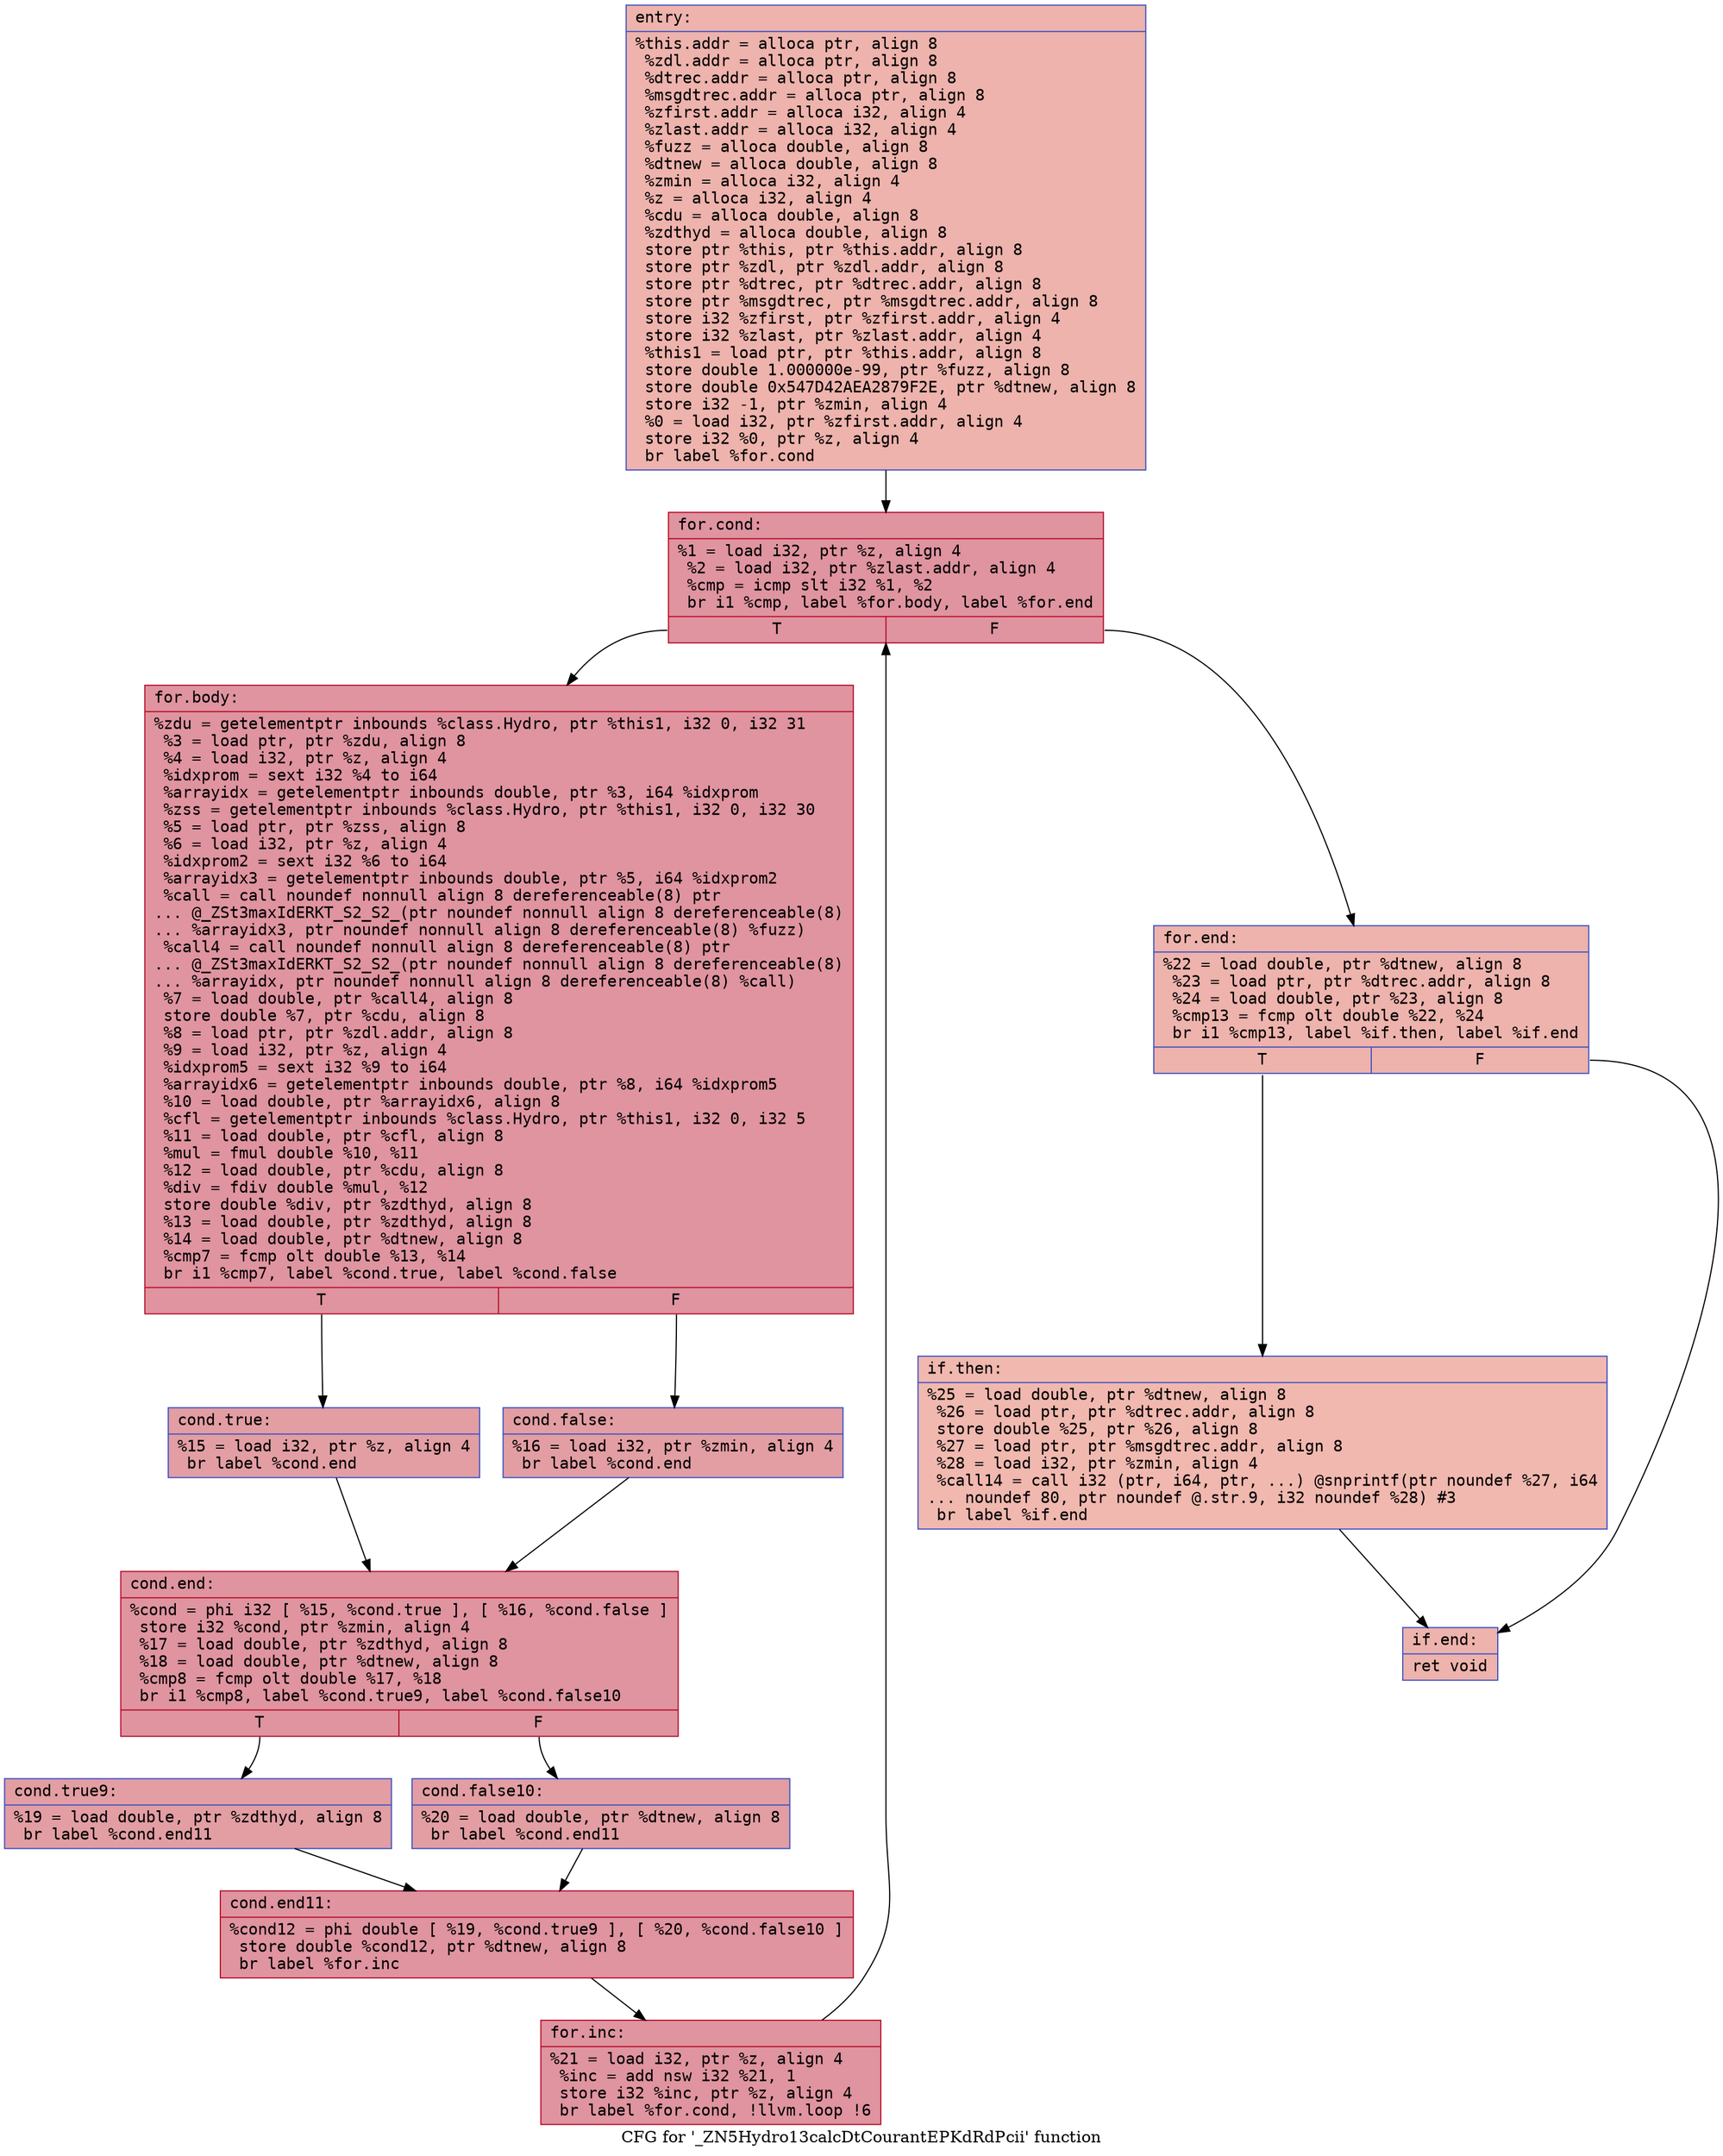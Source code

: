 digraph "CFG for '_ZN5Hydro13calcDtCourantEPKdRdPcii' function" {
	label="CFG for '_ZN5Hydro13calcDtCourantEPKdRdPcii' function";

	Node0x5618698fbb90 [shape=record,color="#3d50c3ff", style=filled, fillcolor="#d6524470" fontname="Courier",label="{entry:\l|  %this.addr = alloca ptr, align 8\l  %zdl.addr = alloca ptr, align 8\l  %dtrec.addr = alloca ptr, align 8\l  %msgdtrec.addr = alloca ptr, align 8\l  %zfirst.addr = alloca i32, align 4\l  %zlast.addr = alloca i32, align 4\l  %fuzz = alloca double, align 8\l  %dtnew = alloca double, align 8\l  %zmin = alloca i32, align 4\l  %z = alloca i32, align 4\l  %cdu = alloca double, align 8\l  %zdthyd = alloca double, align 8\l  store ptr %this, ptr %this.addr, align 8\l  store ptr %zdl, ptr %zdl.addr, align 8\l  store ptr %dtrec, ptr %dtrec.addr, align 8\l  store ptr %msgdtrec, ptr %msgdtrec.addr, align 8\l  store i32 %zfirst, ptr %zfirst.addr, align 4\l  store i32 %zlast, ptr %zlast.addr, align 4\l  %this1 = load ptr, ptr %this.addr, align 8\l  store double 1.000000e-99, ptr %fuzz, align 8\l  store double 0x547D42AEA2879F2E, ptr %dtnew, align 8\l  store i32 -1, ptr %zmin, align 4\l  %0 = load i32, ptr %zfirst.addr, align 4\l  store i32 %0, ptr %z, align 4\l  br label %for.cond\l}"];
	Node0x5618698fbb90 -> Node0x5618698fcfe0[tooltip="entry -> for.cond\nProbability 100.00%" ];
	Node0x5618698fcfe0 [shape=record,color="#b70d28ff", style=filled, fillcolor="#b70d2870" fontname="Courier",label="{for.cond:\l|  %1 = load i32, ptr %z, align 4\l  %2 = load i32, ptr %zlast.addr, align 4\l  %cmp = icmp slt i32 %1, %2\l  br i1 %cmp, label %for.body, label %for.end\l|{<s0>T|<s1>F}}"];
	Node0x5618698fcfe0:s0 -> Node0x5618698fd260[tooltip="for.cond -> for.body\nProbability 96.88%" ];
	Node0x5618698fcfe0:s1 -> Node0x5618698fd2e0[tooltip="for.cond -> for.end\nProbability 3.12%" ];
	Node0x5618698fd260 [shape=record,color="#b70d28ff", style=filled, fillcolor="#b70d2870" fontname="Courier",label="{for.body:\l|  %zdu = getelementptr inbounds %class.Hydro, ptr %this1, i32 0, i32 31\l  %3 = load ptr, ptr %zdu, align 8\l  %4 = load i32, ptr %z, align 4\l  %idxprom = sext i32 %4 to i64\l  %arrayidx = getelementptr inbounds double, ptr %3, i64 %idxprom\l  %zss = getelementptr inbounds %class.Hydro, ptr %this1, i32 0, i32 30\l  %5 = load ptr, ptr %zss, align 8\l  %6 = load i32, ptr %z, align 4\l  %idxprom2 = sext i32 %6 to i64\l  %arrayidx3 = getelementptr inbounds double, ptr %5, i64 %idxprom2\l  %call = call noundef nonnull align 8 dereferenceable(8) ptr\l... @_ZSt3maxIdERKT_S2_S2_(ptr noundef nonnull align 8 dereferenceable(8)\l... %arrayidx3, ptr noundef nonnull align 8 dereferenceable(8) %fuzz)\l  %call4 = call noundef nonnull align 8 dereferenceable(8) ptr\l... @_ZSt3maxIdERKT_S2_S2_(ptr noundef nonnull align 8 dereferenceable(8)\l... %arrayidx, ptr noundef nonnull align 8 dereferenceable(8) %call)\l  %7 = load double, ptr %call4, align 8\l  store double %7, ptr %cdu, align 8\l  %8 = load ptr, ptr %zdl.addr, align 8\l  %9 = load i32, ptr %z, align 4\l  %idxprom5 = sext i32 %9 to i64\l  %arrayidx6 = getelementptr inbounds double, ptr %8, i64 %idxprom5\l  %10 = load double, ptr %arrayidx6, align 8\l  %cfl = getelementptr inbounds %class.Hydro, ptr %this1, i32 0, i32 5\l  %11 = load double, ptr %cfl, align 8\l  %mul = fmul double %10, %11\l  %12 = load double, ptr %cdu, align 8\l  %div = fdiv double %mul, %12\l  store double %div, ptr %zdthyd, align 8\l  %13 = load double, ptr %zdthyd, align 8\l  %14 = load double, ptr %dtnew, align 8\l  %cmp7 = fcmp olt double %13, %14\l  br i1 %cmp7, label %cond.true, label %cond.false\l|{<s0>T|<s1>F}}"];
	Node0x5618698fd260:s0 -> Node0x5618698fe820[tooltip="for.body -> cond.true\nProbability 50.00%" ];
	Node0x5618698fd260:s1 -> Node0x5618698fe8a0[tooltip="for.body -> cond.false\nProbability 50.00%" ];
	Node0x5618698fe820 [shape=record,color="#3d50c3ff", style=filled, fillcolor="#be242e70" fontname="Courier",label="{cond.true:\l|  %15 = load i32, ptr %z, align 4\l  br label %cond.end\l}"];
	Node0x5618698fe820 -> Node0x5618698fea50[tooltip="cond.true -> cond.end\nProbability 100.00%" ];
	Node0x5618698fe8a0 [shape=record,color="#3d50c3ff", style=filled, fillcolor="#be242e70" fontname="Courier",label="{cond.false:\l|  %16 = load i32, ptr %zmin, align 4\l  br label %cond.end\l}"];
	Node0x5618698fe8a0 -> Node0x5618698fea50[tooltip="cond.false -> cond.end\nProbability 100.00%" ];
	Node0x5618698fea50 [shape=record,color="#b70d28ff", style=filled, fillcolor="#b70d2870" fontname="Courier",label="{cond.end:\l|  %cond = phi i32 [ %15, %cond.true ], [ %16, %cond.false ]\l  store i32 %cond, ptr %zmin, align 4\l  %17 = load double, ptr %zdthyd, align 8\l  %18 = load double, ptr %dtnew, align 8\l  %cmp8 = fcmp olt double %17, %18\l  br i1 %cmp8, label %cond.true9, label %cond.false10\l|{<s0>T|<s1>F}}"];
	Node0x5618698fea50:s0 -> Node0x5618698feea0[tooltip="cond.end -> cond.true9\nProbability 50.00%" ];
	Node0x5618698fea50:s1 -> Node0x5618698fef20[tooltip="cond.end -> cond.false10\nProbability 50.00%" ];
	Node0x5618698feea0 [shape=record,color="#3d50c3ff", style=filled, fillcolor="#be242e70" fontname="Courier",label="{cond.true9:\l|  %19 = load double, ptr %zdthyd, align 8\l  br label %cond.end11\l}"];
	Node0x5618698feea0 -> Node0x5618698ff0d0[tooltip="cond.true9 -> cond.end11\nProbability 100.00%" ];
	Node0x5618698fef20 [shape=record,color="#3d50c3ff", style=filled, fillcolor="#be242e70" fontname="Courier",label="{cond.false10:\l|  %20 = load double, ptr %dtnew, align 8\l  br label %cond.end11\l}"];
	Node0x5618698fef20 -> Node0x5618698ff0d0[tooltip="cond.false10 -> cond.end11\nProbability 100.00%" ];
	Node0x5618698ff0d0 [shape=record,color="#b70d28ff", style=filled, fillcolor="#b70d2870" fontname="Courier",label="{cond.end11:\l|  %cond12 = phi double [ %19, %cond.true9 ], [ %20, %cond.false10 ]\l  store double %cond12, ptr %dtnew, align 8\l  br label %for.inc\l}"];
	Node0x5618698ff0d0 -> Node0x5618698ff370[tooltip="cond.end11 -> for.inc\nProbability 100.00%" ];
	Node0x5618698ff370 [shape=record,color="#b70d28ff", style=filled, fillcolor="#b70d2870" fontname="Courier",label="{for.inc:\l|  %21 = load i32, ptr %z, align 4\l  %inc = add nsw i32 %21, 1\l  store i32 %inc, ptr %z, align 4\l  br label %for.cond, !llvm.loop !6\l}"];
	Node0x5618698ff370 -> Node0x5618698fcfe0[tooltip="for.inc -> for.cond\nProbability 100.00%" ];
	Node0x5618698fd2e0 [shape=record,color="#3d50c3ff", style=filled, fillcolor="#d6524470" fontname="Courier",label="{for.end:\l|  %22 = load double, ptr %dtnew, align 8\l  %23 = load ptr, ptr %dtrec.addr, align 8\l  %24 = load double, ptr %23, align 8\l  %cmp13 = fcmp olt double %22, %24\l  br i1 %cmp13, label %if.then, label %if.end\l|{<s0>T|<s1>F}}"];
	Node0x5618698fd2e0:s0 -> Node0x5618698ffd30[tooltip="for.end -> if.then\nProbability 50.00%" ];
	Node0x5618698fd2e0:s1 -> Node0x5618698ffd80[tooltip="for.end -> if.end\nProbability 50.00%" ];
	Node0x5618698ffd30 [shape=record,color="#3d50c3ff", style=filled, fillcolor="#dc5d4a70" fontname="Courier",label="{if.then:\l|  %25 = load double, ptr %dtnew, align 8\l  %26 = load ptr, ptr %dtrec.addr, align 8\l  store double %25, ptr %26, align 8\l  %27 = load ptr, ptr %msgdtrec.addr, align 8\l  %28 = load i32, ptr %zmin, align 4\l  %call14 = call i32 (ptr, i64, ptr, ...) @snprintf(ptr noundef %27, i64\l... noundef 80, ptr noundef @.str.9, i32 noundef %28) #3\l  br label %if.end\l}"];
	Node0x5618698ffd30 -> Node0x5618698ffd80[tooltip="if.then -> if.end\nProbability 100.00%" ];
	Node0x5618698ffd80 [shape=record,color="#3d50c3ff", style=filled, fillcolor="#d6524470" fontname="Courier",label="{if.end:\l|  ret void\l}"];
}
